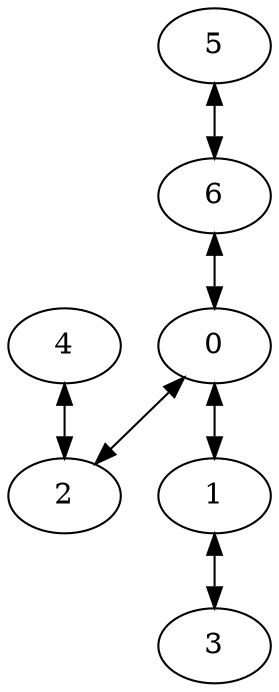 digraph G {
	4 -> 2 [dir=both]
	5 -> 6 [dir=both]
	6 -> 0 [dir=both]
	0 -> 2 [dir=both]
	0 -> 1 [dir=both]
	1 -> 3 [dir=both]
}